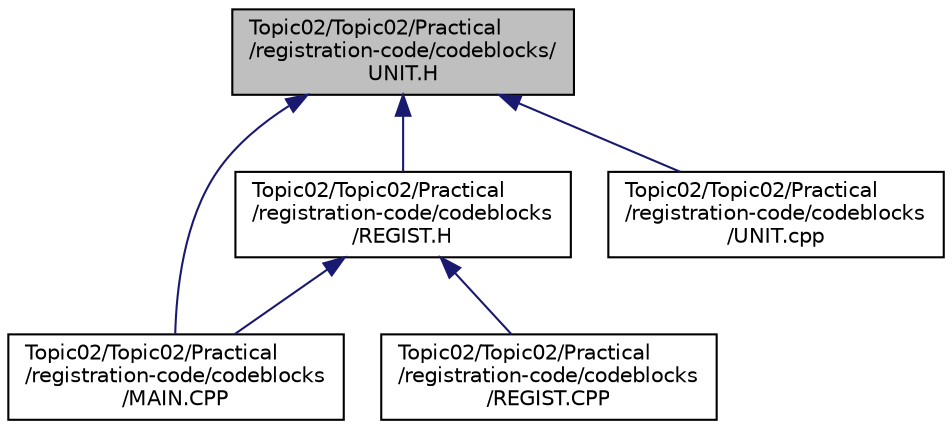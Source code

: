 digraph "Topic02/Topic02/Practical/registration-code/codeblocks/UNIT.H"
{
  edge [fontname="Helvetica",fontsize="10",labelfontname="Helvetica",labelfontsize="10"];
  node [fontname="Helvetica",fontsize="10",shape=record];
  Node3 [label="Topic02/Topic02/Practical\l/registration-code/codeblocks/\lUNIT.H",height=0.2,width=0.4,color="black", fillcolor="grey75", style="filled", fontcolor="black"];
  Node3 -> Node4 [dir="back",color="midnightblue",fontsize="10",style="solid",fontname="Helvetica"];
  Node4 [label="Topic02/Topic02/Practical\l/registration-code/codeblocks\l/MAIN.CPP",height=0.2,width=0.4,color="black", fillcolor="white", style="filled",URL="$_topic02_2_topic02_2_practical_2registration-code_2codeblocks_2main_8cpp.html"];
  Node3 -> Node5 [dir="back",color="midnightblue",fontsize="10",style="solid",fontname="Helvetica"];
  Node5 [label="Topic02/Topic02/Practical\l/registration-code/codeblocks\l/REGIST.H",height=0.2,width=0.4,color="black", fillcolor="white", style="filled",URL="$_topic02_2_topic02_2_practical_2registration-code_2codeblocks_2_r_e_g_i_s_t_8_h.html"];
  Node5 -> Node4 [dir="back",color="midnightblue",fontsize="10",style="solid",fontname="Helvetica"];
  Node5 -> Node6 [dir="back",color="midnightblue",fontsize="10",style="solid",fontname="Helvetica"];
  Node6 [label="Topic02/Topic02/Practical\l/registration-code/codeblocks\l/REGIST.CPP",height=0.2,width=0.4,color="black", fillcolor="white", style="filled",URL="$_topic02_2_topic02_2_practical_2registration-code_2codeblocks_2_r_e_g_i_s_t_8_c_p_p.html"];
  Node3 -> Node7 [dir="back",color="midnightblue",fontsize="10",style="solid",fontname="Helvetica"];
  Node7 [label="Topic02/Topic02/Practical\l/registration-code/codeblocks\l/UNIT.cpp",height=0.2,width=0.4,color="black", fillcolor="white", style="filled",URL="$_topic02_2_topic02_2_practical_2registration-code_2codeblocks_2_u_n_i_t_8cpp.html"];
}
